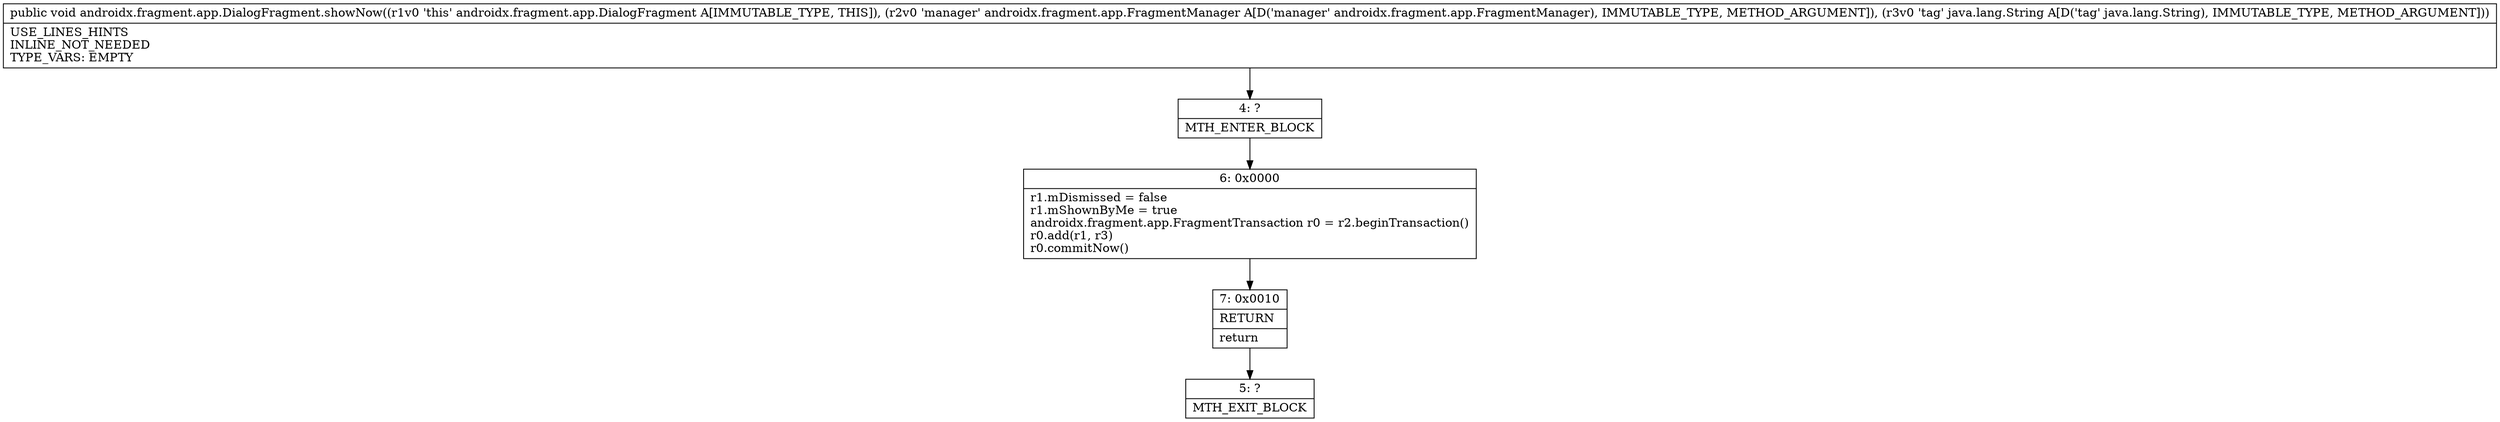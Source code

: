 digraph "CFG forandroidx.fragment.app.DialogFragment.showNow(Landroidx\/fragment\/app\/FragmentManager;Ljava\/lang\/String;)V" {
Node_4 [shape=record,label="{4\:\ ?|MTH_ENTER_BLOCK\l}"];
Node_6 [shape=record,label="{6\:\ 0x0000|r1.mDismissed = false\lr1.mShownByMe = true\landroidx.fragment.app.FragmentTransaction r0 = r2.beginTransaction()\lr0.add(r1, r3)\lr0.commitNow()\l}"];
Node_7 [shape=record,label="{7\:\ 0x0010|RETURN\l|return\l}"];
Node_5 [shape=record,label="{5\:\ ?|MTH_EXIT_BLOCK\l}"];
MethodNode[shape=record,label="{public void androidx.fragment.app.DialogFragment.showNow((r1v0 'this' androidx.fragment.app.DialogFragment A[IMMUTABLE_TYPE, THIS]), (r2v0 'manager' androidx.fragment.app.FragmentManager A[D('manager' androidx.fragment.app.FragmentManager), IMMUTABLE_TYPE, METHOD_ARGUMENT]), (r3v0 'tag' java.lang.String A[D('tag' java.lang.String), IMMUTABLE_TYPE, METHOD_ARGUMENT]))  | USE_LINES_HINTS\lINLINE_NOT_NEEDED\lTYPE_VARS: EMPTY\l}"];
MethodNode -> Node_4;Node_4 -> Node_6;
Node_6 -> Node_7;
Node_7 -> Node_5;
}


